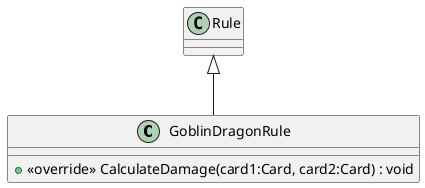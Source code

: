 @startuml
class GoblinDragonRule {
    + <<override>> CalculateDamage(card1:Card, card2:Card) : void
}
Rule <|-- GoblinDragonRule
@enduml
